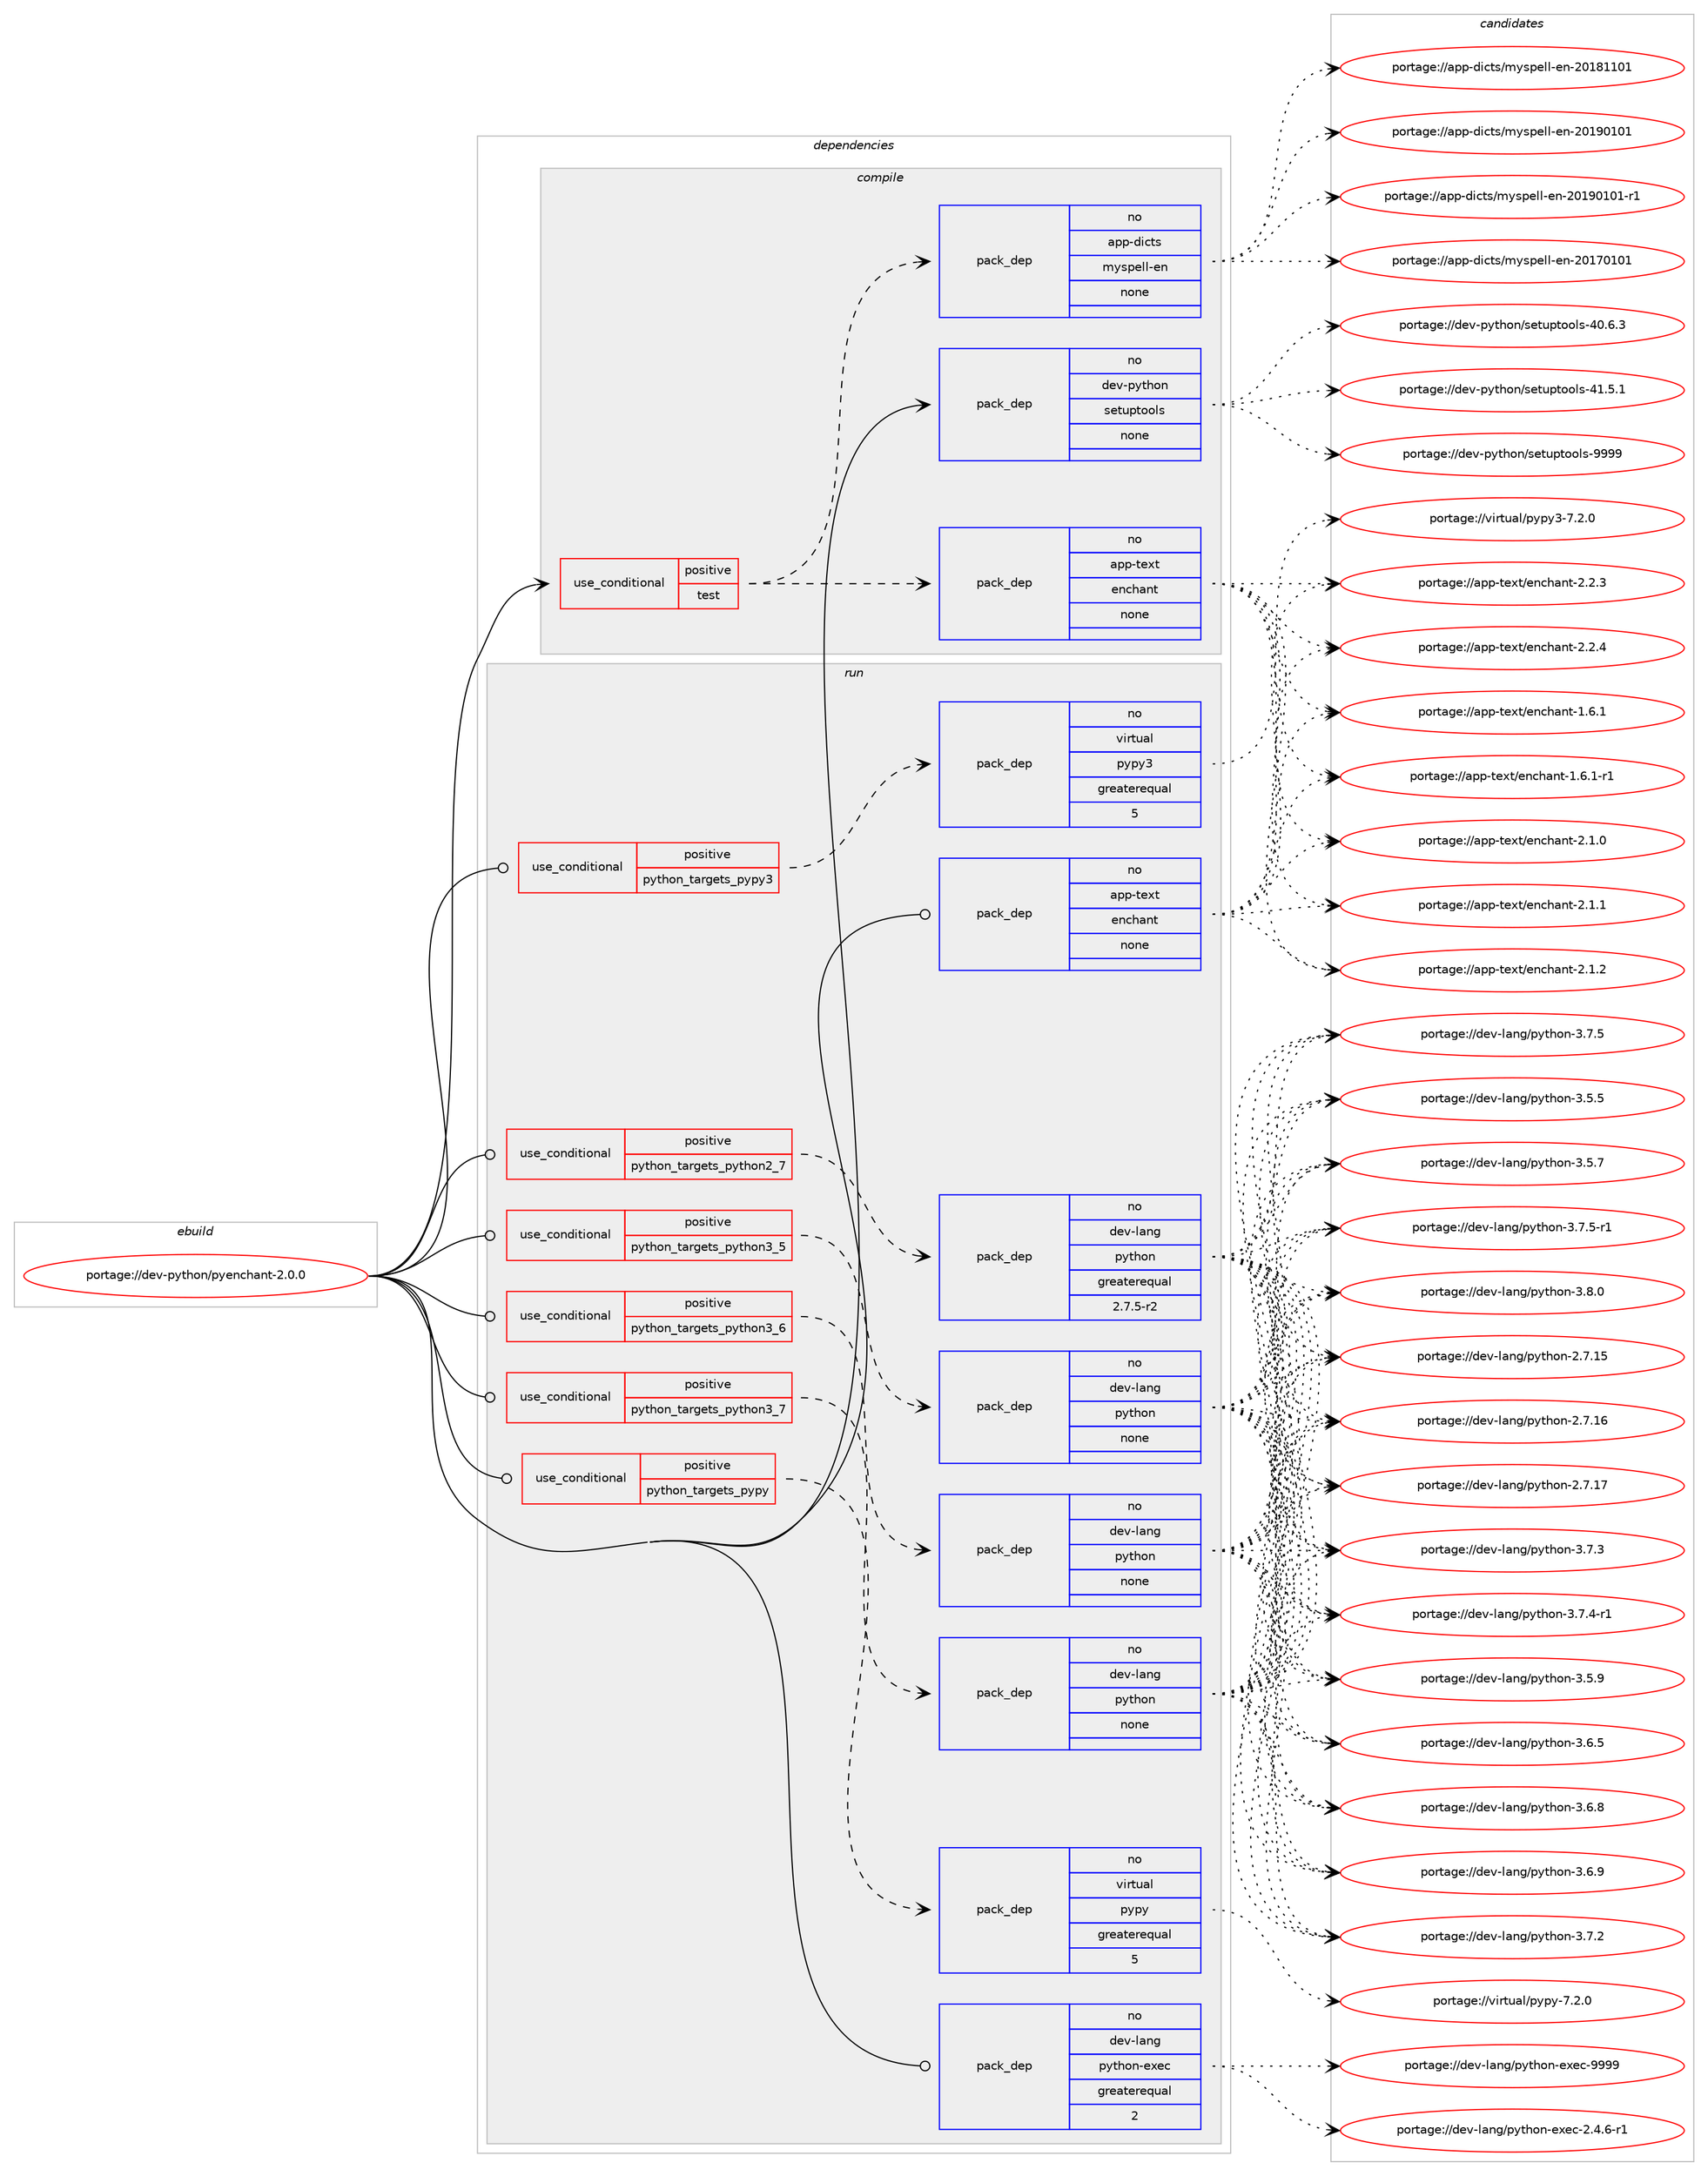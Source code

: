 digraph prolog {

# *************
# Graph options
# *************

newrank=true;
concentrate=true;
compound=true;
graph [rankdir=LR,fontname=Helvetica,fontsize=10,ranksep=1.5];#, ranksep=2.5, nodesep=0.2];
edge  [arrowhead=vee];
node  [fontname=Helvetica,fontsize=10];

# **********
# The ebuild
# **********

subgraph cluster_leftcol {
color=gray;
rank=same;
label=<<i>ebuild</i>>;
id [label="portage://dev-python/pyenchant-2.0.0", color=red, width=4, href="../dev-python/pyenchant-2.0.0.svg"];
}

# ****************
# The dependencies
# ****************

subgraph cluster_midcol {
color=gray;
label=<<i>dependencies</i>>;
subgraph cluster_compile {
fillcolor="#eeeeee";
style=filled;
label=<<i>compile</i>>;
subgraph cond35151 {
dependency160781 [label=<<TABLE BORDER="0" CELLBORDER="1" CELLSPACING="0" CELLPADDING="4"><TR><TD ROWSPAN="3" CELLPADDING="10">use_conditional</TD></TR><TR><TD>positive</TD></TR><TR><TD>test</TD></TR></TABLE>>, shape=none, color=red];
subgraph pack122255 {
dependency160782 [label=<<TABLE BORDER="0" CELLBORDER="1" CELLSPACING="0" CELLPADDING="4" WIDTH="220"><TR><TD ROWSPAN="6" CELLPADDING="30">pack_dep</TD></TR><TR><TD WIDTH="110">no</TD></TR><TR><TD>app-text</TD></TR><TR><TD>enchant</TD></TR><TR><TD>none</TD></TR><TR><TD></TD></TR></TABLE>>, shape=none, color=blue];
}
dependency160781:e -> dependency160782:w [weight=20,style="dashed",arrowhead="vee"];
subgraph pack122256 {
dependency160783 [label=<<TABLE BORDER="0" CELLBORDER="1" CELLSPACING="0" CELLPADDING="4" WIDTH="220"><TR><TD ROWSPAN="6" CELLPADDING="30">pack_dep</TD></TR><TR><TD WIDTH="110">no</TD></TR><TR><TD>app-dicts</TD></TR><TR><TD>myspell-en</TD></TR><TR><TD>none</TD></TR><TR><TD></TD></TR></TABLE>>, shape=none, color=blue];
}
dependency160781:e -> dependency160783:w [weight=20,style="dashed",arrowhead="vee"];
}
id:e -> dependency160781:w [weight=20,style="solid",arrowhead="vee"];
subgraph pack122257 {
dependency160784 [label=<<TABLE BORDER="0" CELLBORDER="1" CELLSPACING="0" CELLPADDING="4" WIDTH="220"><TR><TD ROWSPAN="6" CELLPADDING="30">pack_dep</TD></TR><TR><TD WIDTH="110">no</TD></TR><TR><TD>dev-python</TD></TR><TR><TD>setuptools</TD></TR><TR><TD>none</TD></TR><TR><TD></TD></TR></TABLE>>, shape=none, color=blue];
}
id:e -> dependency160784:w [weight=20,style="solid",arrowhead="vee"];
}
subgraph cluster_compileandrun {
fillcolor="#eeeeee";
style=filled;
label=<<i>compile and run</i>>;
}
subgraph cluster_run {
fillcolor="#eeeeee";
style=filled;
label=<<i>run</i>>;
subgraph cond35152 {
dependency160785 [label=<<TABLE BORDER="0" CELLBORDER="1" CELLSPACING="0" CELLPADDING="4"><TR><TD ROWSPAN="3" CELLPADDING="10">use_conditional</TD></TR><TR><TD>positive</TD></TR><TR><TD>python_targets_pypy</TD></TR></TABLE>>, shape=none, color=red];
subgraph pack122258 {
dependency160786 [label=<<TABLE BORDER="0" CELLBORDER="1" CELLSPACING="0" CELLPADDING="4" WIDTH="220"><TR><TD ROWSPAN="6" CELLPADDING="30">pack_dep</TD></TR><TR><TD WIDTH="110">no</TD></TR><TR><TD>virtual</TD></TR><TR><TD>pypy</TD></TR><TR><TD>greaterequal</TD></TR><TR><TD>5</TD></TR></TABLE>>, shape=none, color=blue];
}
dependency160785:e -> dependency160786:w [weight=20,style="dashed",arrowhead="vee"];
}
id:e -> dependency160785:w [weight=20,style="solid",arrowhead="odot"];
subgraph cond35153 {
dependency160787 [label=<<TABLE BORDER="0" CELLBORDER="1" CELLSPACING="0" CELLPADDING="4"><TR><TD ROWSPAN="3" CELLPADDING="10">use_conditional</TD></TR><TR><TD>positive</TD></TR><TR><TD>python_targets_pypy3</TD></TR></TABLE>>, shape=none, color=red];
subgraph pack122259 {
dependency160788 [label=<<TABLE BORDER="0" CELLBORDER="1" CELLSPACING="0" CELLPADDING="4" WIDTH="220"><TR><TD ROWSPAN="6" CELLPADDING="30">pack_dep</TD></TR><TR><TD WIDTH="110">no</TD></TR><TR><TD>virtual</TD></TR><TR><TD>pypy3</TD></TR><TR><TD>greaterequal</TD></TR><TR><TD>5</TD></TR></TABLE>>, shape=none, color=blue];
}
dependency160787:e -> dependency160788:w [weight=20,style="dashed",arrowhead="vee"];
}
id:e -> dependency160787:w [weight=20,style="solid",arrowhead="odot"];
subgraph cond35154 {
dependency160789 [label=<<TABLE BORDER="0" CELLBORDER="1" CELLSPACING="0" CELLPADDING="4"><TR><TD ROWSPAN="3" CELLPADDING="10">use_conditional</TD></TR><TR><TD>positive</TD></TR><TR><TD>python_targets_python2_7</TD></TR></TABLE>>, shape=none, color=red];
subgraph pack122260 {
dependency160790 [label=<<TABLE BORDER="0" CELLBORDER="1" CELLSPACING="0" CELLPADDING="4" WIDTH="220"><TR><TD ROWSPAN="6" CELLPADDING="30">pack_dep</TD></TR><TR><TD WIDTH="110">no</TD></TR><TR><TD>dev-lang</TD></TR><TR><TD>python</TD></TR><TR><TD>greaterequal</TD></TR><TR><TD>2.7.5-r2</TD></TR></TABLE>>, shape=none, color=blue];
}
dependency160789:e -> dependency160790:w [weight=20,style="dashed",arrowhead="vee"];
}
id:e -> dependency160789:w [weight=20,style="solid",arrowhead="odot"];
subgraph cond35155 {
dependency160791 [label=<<TABLE BORDER="0" CELLBORDER="1" CELLSPACING="0" CELLPADDING="4"><TR><TD ROWSPAN="3" CELLPADDING="10">use_conditional</TD></TR><TR><TD>positive</TD></TR><TR><TD>python_targets_python3_5</TD></TR></TABLE>>, shape=none, color=red];
subgraph pack122261 {
dependency160792 [label=<<TABLE BORDER="0" CELLBORDER="1" CELLSPACING="0" CELLPADDING="4" WIDTH="220"><TR><TD ROWSPAN="6" CELLPADDING="30">pack_dep</TD></TR><TR><TD WIDTH="110">no</TD></TR><TR><TD>dev-lang</TD></TR><TR><TD>python</TD></TR><TR><TD>none</TD></TR><TR><TD></TD></TR></TABLE>>, shape=none, color=blue];
}
dependency160791:e -> dependency160792:w [weight=20,style="dashed",arrowhead="vee"];
}
id:e -> dependency160791:w [weight=20,style="solid",arrowhead="odot"];
subgraph cond35156 {
dependency160793 [label=<<TABLE BORDER="0" CELLBORDER="1" CELLSPACING="0" CELLPADDING="4"><TR><TD ROWSPAN="3" CELLPADDING="10">use_conditional</TD></TR><TR><TD>positive</TD></TR><TR><TD>python_targets_python3_6</TD></TR></TABLE>>, shape=none, color=red];
subgraph pack122262 {
dependency160794 [label=<<TABLE BORDER="0" CELLBORDER="1" CELLSPACING="0" CELLPADDING="4" WIDTH="220"><TR><TD ROWSPAN="6" CELLPADDING="30">pack_dep</TD></TR><TR><TD WIDTH="110">no</TD></TR><TR><TD>dev-lang</TD></TR><TR><TD>python</TD></TR><TR><TD>none</TD></TR><TR><TD></TD></TR></TABLE>>, shape=none, color=blue];
}
dependency160793:e -> dependency160794:w [weight=20,style="dashed",arrowhead="vee"];
}
id:e -> dependency160793:w [weight=20,style="solid",arrowhead="odot"];
subgraph cond35157 {
dependency160795 [label=<<TABLE BORDER="0" CELLBORDER="1" CELLSPACING="0" CELLPADDING="4"><TR><TD ROWSPAN="3" CELLPADDING="10">use_conditional</TD></TR><TR><TD>positive</TD></TR><TR><TD>python_targets_python3_7</TD></TR></TABLE>>, shape=none, color=red];
subgraph pack122263 {
dependency160796 [label=<<TABLE BORDER="0" CELLBORDER="1" CELLSPACING="0" CELLPADDING="4" WIDTH="220"><TR><TD ROWSPAN="6" CELLPADDING="30">pack_dep</TD></TR><TR><TD WIDTH="110">no</TD></TR><TR><TD>dev-lang</TD></TR><TR><TD>python</TD></TR><TR><TD>none</TD></TR><TR><TD></TD></TR></TABLE>>, shape=none, color=blue];
}
dependency160795:e -> dependency160796:w [weight=20,style="dashed",arrowhead="vee"];
}
id:e -> dependency160795:w [weight=20,style="solid",arrowhead="odot"];
subgraph pack122264 {
dependency160797 [label=<<TABLE BORDER="0" CELLBORDER="1" CELLSPACING="0" CELLPADDING="4" WIDTH="220"><TR><TD ROWSPAN="6" CELLPADDING="30">pack_dep</TD></TR><TR><TD WIDTH="110">no</TD></TR><TR><TD>app-text</TD></TR><TR><TD>enchant</TD></TR><TR><TD>none</TD></TR><TR><TD></TD></TR></TABLE>>, shape=none, color=blue];
}
id:e -> dependency160797:w [weight=20,style="solid",arrowhead="odot"];
subgraph pack122265 {
dependency160798 [label=<<TABLE BORDER="0" CELLBORDER="1" CELLSPACING="0" CELLPADDING="4" WIDTH="220"><TR><TD ROWSPAN="6" CELLPADDING="30">pack_dep</TD></TR><TR><TD WIDTH="110">no</TD></TR><TR><TD>dev-lang</TD></TR><TR><TD>python-exec</TD></TR><TR><TD>greaterequal</TD></TR><TR><TD>2</TD></TR></TABLE>>, shape=none, color=blue];
}
id:e -> dependency160798:w [weight=20,style="solid",arrowhead="odot"];
}
}

# **************
# The candidates
# **************

subgraph cluster_choices {
rank=same;
color=gray;
label=<<i>candidates</i>>;

subgraph choice122255 {
color=black;
nodesep=1;
choiceportage9711211245116101120116471011109910497110116454946544649 [label="portage://app-text/enchant-1.6.1", color=red, width=4,href="../app-text/enchant-1.6.1.svg"];
choiceportage97112112451161011201164710111099104971101164549465446494511449 [label="portage://app-text/enchant-1.6.1-r1", color=red, width=4,href="../app-text/enchant-1.6.1-r1.svg"];
choiceportage9711211245116101120116471011109910497110116455046494648 [label="portage://app-text/enchant-2.1.0", color=red, width=4,href="../app-text/enchant-2.1.0.svg"];
choiceportage9711211245116101120116471011109910497110116455046494649 [label="portage://app-text/enchant-2.1.1", color=red, width=4,href="../app-text/enchant-2.1.1.svg"];
choiceportage9711211245116101120116471011109910497110116455046494650 [label="portage://app-text/enchant-2.1.2", color=red, width=4,href="../app-text/enchant-2.1.2.svg"];
choiceportage9711211245116101120116471011109910497110116455046504651 [label="portage://app-text/enchant-2.2.3", color=red, width=4,href="../app-text/enchant-2.2.3.svg"];
choiceportage9711211245116101120116471011109910497110116455046504652 [label="portage://app-text/enchant-2.2.4", color=red, width=4,href="../app-text/enchant-2.2.4.svg"];
dependency160782:e -> choiceportage9711211245116101120116471011109910497110116454946544649:w [style=dotted,weight="100"];
dependency160782:e -> choiceportage97112112451161011201164710111099104971101164549465446494511449:w [style=dotted,weight="100"];
dependency160782:e -> choiceportage9711211245116101120116471011109910497110116455046494648:w [style=dotted,weight="100"];
dependency160782:e -> choiceportage9711211245116101120116471011109910497110116455046494649:w [style=dotted,weight="100"];
dependency160782:e -> choiceportage9711211245116101120116471011109910497110116455046494650:w [style=dotted,weight="100"];
dependency160782:e -> choiceportage9711211245116101120116471011109910497110116455046504651:w [style=dotted,weight="100"];
dependency160782:e -> choiceportage9711211245116101120116471011109910497110116455046504652:w [style=dotted,weight="100"];
}
subgraph choice122256 {
color=black;
nodesep=1;
choiceportage9711211245100105991161154710912111511210110810845101110455048495548494849 [label="portage://app-dicts/myspell-en-20170101", color=red, width=4,href="../app-dicts/myspell-en-20170101.svg"];
choiceportage9711211245100105991161154710912111511210110810845101110455048495649494849 [label="portage://app-dicts/myspell-en-20181101", color=red, width=4,href="../app-dicts/myspell-en-20181101.svg"];
choiceportage9711211245100105991161154710912111511210110810845101110455048495748494849 [label="portage://app-dicts/myspell-en-20190101", color=red, width=4,href="../app-dicts/myspell-en-20190101.svg"];
choiceportage97112112451001059911611547109121115112101108108451011104550484957484948494511449 [label="portage://app-dicts/myspell-en-20190101-r1", color=red, width=4,href="../app-dicts/myspell-en-20190101-r1.svg"];
dependency160783:e -> choiceportage9711211245100105991161154710912111511210110810845101110455048495548494849:w [style=dotted,weight="100"];
dependency160783:e -> choiceportage9711211245100105991161154710912111511210110810845101110455048495649494849:w [style=dotted,weight="100"];
dependency160783:e -> choiceportage9711211245100105991161154710912111511210110810845101110455048495748494849:w [style=dotted,weight="100"];
dependency160783:e -> choiceportage97112112451001059911611547109121115112101108108451011104550484957484948494511449:w [style=dotted,weight="100"];
}
subgraph choice122257 {
color=black;
nodesep=1;
choiceportage100101118451121211161041111104711510111611711211611111110811545524846544651 [label="portage://dev-python/setuptools-40.6.3", color=red, width=4,href="../dev-python/setuptools-40.6.3.svg"];
choiceportage100101118451121211161041111104711510111611711211611111110811545524946534649 [label="portage://dev-python/setuptools-41.5.1", color=red, width=4,href="../dev-python/setuptools-41.5.1.svg"];
choiceportage10010111845112121116104111110471151011161171121161111111081154557575757 [label="portage://dev-python/setuptools-9999", color=red, width=4,href="../dev-python/setuptools-9999.svg"];
dependency160784:e -> choiceportage100101118451121211161041111104711510111611711211611111110811545524846544651:w [style=dotted,weight="100"];
dependency160784:e -> choiceportage100101118451121211161041111104711510111611711211611111110811545524946534649:w [style=dotted,weight="100"];
dependency160784:e -> choiceportage10010111845112121116104111110471151011161171121161111111081154557575757:w [style=dotted,weight="100"];
}
subgraph choice122258 {
color=black;
nodesep=1;
choiceportage1181051141161179710847112121112121455546504648 [label="portage://virtual/pypy-7.2.0", color=red, width=4,href="../virtual/pypy-7.2.0.svg"];
dependency160786:e -> choiceportage1181051141161179710847112121112121455546504648:w [style=dotted,weight="100"];
}
subgraph choice122259 {
color=black;
nodesep=1;
choiceportage118105114116117971084711212111212151455546504648 [label="portage://virtual/pypy3-7.2.0", color=red, width=4,href="../virtual/pypy3-7.2.0.svg"];
dependency160788:e -> choiceportage118105114116117971084711212111212151455546504648:w [style=dotted,weight="100"];
}
subgraph choice122260 {
color=black;
nodesep=1;
choiceportage10010111845108971101034711212111610411111045504655464953 [label="portage://dev-lang/python-2.7.15", color=red, width=4,href="../dev-lang/python-2.7.15.svg"];
choiceportage10010111845108971101034711212111610411111045504655464954 [label="portage://dev-lang/python-2.7.16", color=red, width=4,href="../dev-lang/python-2.7.16.svg"];
choiceportage10010111845108971101034711212111610411111045504655464955 [label="portage://dev-lang/python-2.7.17", color=red, width=4,href="../dev-lang/python-2.7.17.svg"];
choiceportage100101118451089711010347112121116104111110455146534653 [label="portage://dev-lang/python-3.5.5", color=red, width=4,href="../dev-lang/python-3.5.5.svg"];
choiceportage100101118451089711010347112121116104111110455146534655 [label="portage://dev-lang/python-3.5.7", color=red, width=4,href="../dev-lang/python-3.5.7.svg"];
choiceportage100101118451089711010347112121116104111110455146534657 [label="portage://dev-lang/python-3.5.9", color=red, width=4,href="../dev-lang/python-3.5.9.svg"];
choiceportage100101118451089711010347112121116104111110455146544653 [label="portage://dev-lang/python-3.6.5", color=red, width=4,href="../dev-lang/python-3.6.5.svg"];
choiceportage100101118451089711010347112121116104111110455146544656 [label="portage://dev-lang/python-3.6.8", color=red, width=4,href="../dev-lang/python-3.6.8.svg"];
choiceportage100101118451089711010347112121116104111110455146544657 [label="portage://dev-lang/python-3.6.9", color=red, width=4,href="../dev-lang/python-3.6.9.svg"];
choiceportage100101118451089711010347112121116104111110455146554650 [label="portage://dev-lang/python-3.7.2", color=red, width=4,href="../dev-lang/python-3.7.2.svg"];
choiceportage100101118451089711010347112121116104111110455146554651 [label="portage://dev-lang/python-3.7.3", color=red, width=4,href="../dev-lang/python-3.7.3.svg"];
choiceportage1001011184510897110103471121211161041111104551465546524511449 [label="portage://dev-lang/python-3.7.4-r1", color=red, width=4,href="../dev-lang/python-3.7.4-r1.svg"];
choiceportage100101118451089711010347112121116104111110455146554653 [label="portage://dev-lang/python-3.7.5", color=red, width=4,href="../dev-lang/python-3.7.5.svg"];
choiceportage1001011184510897110103471121211161041111104551465546534511449 [label="portage://dev-lang/python-3.7.5-r1", color=red, width=4,href="../dev-lang/python-3.7.5-r1.svg"];
choiceportage100101118451089711010347112121116104111110455146564648 [label="portage://dev-lang/python-3.8.0", color=red, width=4,href="../dev-lang/python-3.8.0.svg"];
dependency160790:e -> choiceportage10010111845108971101034711212111610411111045504655464953:w [style=dotted,weight="100"];
dependency160790:e -> choiceportage10010111845108971101034711212111610411111045504655464954:w [style=dotted,weight="100"];
dependency160790:e -> choiceportage10010111845108971101034711212111610411111045504655464955:w [style=dotted,weight="100"];
dependency160790:e -> choiceportage100101118451089711010347112121116104111110455146534653:w [style=dotted,weight="100"];
dependency160790:e -> choiceportage100101118451089711010347112121116104111110455146534655:w [style=dotted,weight="100"];
dependency160790:e -> choiceportage100101118451089711010347112121116104111110455146534657:w [style=dotted,weight="100"];
dependency160790:e -> choiceportage100101118451089711010347112121116104111110455146544653:w [style=dotted,weight="100"];
dependency160790:e -> choiceportage100101118451089711010347112121116104111110455146544656:w [style=dotted,weight="100"];
dependency160790:e -> choiceportage100101118451089711010347112121116104111110455146544657:w [style=dotted,weight="100"];
dependency160790:e -> choiceportage100101118451089711010347112121116104111110455146554650:w [style=dotted,weight="100"];
dependency160790:e -> choiceportage100101118451089711010347112121116104111110455146554651:w [style=dotted,weight="100"];
dependency160790:e -> choiceportage1001011184510897110103471121211161041111104551465546524511449:w [style=dotted,weight="100"];
dependency160790:e -> choiceportage100101118451089711010347112121116104111110455146554653:w [style=dotted,weight="100"];
dependency160790:e -> choiceportage1001011184510897110103471121211161041111104551465546534511449:w [style=dotted,weight="100"];
dependency160790:e -> choiceportage100101118451089711010347112121116104111110455146564648:w [style=dotted,weight="100"];
}
subgraph choice122261 {
color=black;
nodesep=1;
choiceportage10010111845108971101034711212111610411111045504655464953 [label="portage://dev-lang/python-2.7.15", color=red, width=4,href="../dev-lang/python-2.7.15.svg"];
choiceportage10010111845108971101034711212111610411111045504655464954 [label="portage://dev-lang/python-2.7.16", color=red, width=4,href="../dev-lang/python-2.7.16.svg"];
choiceportage10010111845108971101034711212111610411111045504655464955 [label="portage://dev-lang/python-2.7.17", color=red, width=4,href="../dev-lang/python-2.7.17.svg"];
choiceportage100101118451089711010347112121116104111110455146534653 [label="portage://dev-lang/python-3.5.5", color=red, width=4,href="../dev-lang/python-3.5.5.svg"];
choiceportage100101118451089711010347112121116104111110455146534655 [label="portage://dev-lang/python-3.5.7", color=red, width=4,href="../dev-lang/python-3.5.7.svg"];
choiceportage100101118451089711010347112121116104111110455146534657 [label="portage://dev-lang/python-3.5.9", color=red, width=4,href="../dev-lang/python-3.5.9.svg"];
choiceportage100101118451089711010347112121116104111110455146544653 [label="portage://dev-lang/python-3.6.5", color=red, width=4,href="../dev-lang/python-3.6.5.svg"];
choiceportage100101118451089711010347112121116104111110455146544656 [label="portage://dev-lang/python-3.6.8", color=red, width=4,href="../dev-lang/python-3.6.8.svg"];
choiceportage100101118451089711010347112121116104111110455146544657 [label="portage://dev-lang/python-3.6.9", color=red, width=4,href="../dev-lang/python-3.6.9.svg"];
choiceportage100101118451089711010347112121116104111110455146554650 [label="portage://dev-lang/python-3.7.2", color=red, width=4,href="../dev-lang/python-3.7.2.svg"];
choiceportage100101118451089711010347112121116104111110455146554651 [label="portage://dev-lang/python-3.7.3", color=red, width=4,href="../dev-lang/python-3.7.3.svg"];
choiceportage1001011184510897110103471121211161041111104551465546524511449 [label="portage://dev-lang/python-3.7.4-r1", color=red, width=4,href="../dev-lang/python-3.7.4-r1.svg"];
choiceportage100101118451089711010347112121116104111110455146554653 [label="portage://dev-lang/python-3.7.5", color=red, width=4,href="../dev-lang/python-3.7.5.svg"];
choiceportage1001011184510897110103471121211161041111104551465546534511449 [label="portage://dev-lang/python-3.7.5-r1", color=red, width=4,href="../dev-lang/python-3.7.5-r1.svg"];
choiceportage100101118451089711010347112121116104111110455146564648 [label="portage://dev-lang/python-3.8.0", color=red, width=4,href="../dev-lang/python-3.8.0.svg"];
dependency160792:e -> choiceportage10010111845108971101034711212111610411111045504655464953:w [style=dotted,weight="100"];
dependency160792:e -> choiceportage10010111845108971101034711212111610411111045504655464954:w [style=dotted,weight="100"];
dependency160792:e -> choiceportage10010111845108971101034711212111610411111045504655464955:w [style=dotted,weight="100"];
dependency160792:e -> choiceportage100101118451089711010347112121116104111110455146534653:w [style=dotted,weight="100"];
dependency160792:e -> choiceportage100101118451089711010347112121116104111110455146534655:w [style=dotted,weight="100"];
dependency160792:e -> choiceportage100101118451089711010347112121116104111110455146534657:w [style=dotted,weight="100"];
dependency160792:e -> choiceportage100101118451089711010347112121116104111110455146544653:w [style=dotted,weight="100"];
dependency160792:e -> choiceportage100101118451089711010347112121116104111110455146544656:w [style=dotted,weight="100"];
dependency160792:e -> choiceportage100101118451089711010347112121116104111110455146544657:w [style=dotted,weight="100"];
dependency160792:e -> choiceportage100101118451089711010347112121116104111110455146554650:w [style=dotted,weight="100"];
dependency160792:e -> choiceportage100101118451089711010347112121116104111110455146554651:w [style=dotted,weight="100"];
dependency160792:e -> choiceportage1001011184510897110103471121211161041111104551465546524511449:w [style=dotted,weight="100"];
dependency160792:e -> choiceportage100101118451089711010347112121116104111110455146554653:w [style=dotted,weight="100"];
dependency160792:e -> choiceportage1001011184510897110103471121211161041111104551465546534511449:w [style=dotted,weight="100"];
dependency160792:e -> choiceportage100101118451089711010347112121116104111110455146564648:w [style=dotted,weight="100"];
}
subgraph choice122262 {
color=black;
nodesep=1;
choiceportage10010111845108971101034711212111610411111045504655464953 [label="portage://dev-lang/python-2.7.15", color=red, width=4,href="../dev-lang/python-2.7.15.svg"];
choiceportage10010111845108971101034711212111610411111045504655464954 [label="portage://dev-lang/python-2.7.16", color=red, width=4,href="../dev-lang/python-2.7.16.svg"];
choiceportage10010111845108971101034711212111610411111045504655464955 [label="portage://dev-lang/python-2.7.17", color=red, width=4,href="../dev-lang/python-2.7.17.svg"];
choiceportage100101118451089711010347112121116104111110455146534653 [label="portage://dev-lang/python-3.5.5", color=red, width=4,href="../dev-lang/python-3.5.5.svg"];
choiceportage100101118451089711010347112121116104111110455146534655 [label="portage://dev-lang/python-3.5.7", color=red, width=4,href="../dev-lang/python-3.5.7.svg"];
choiceportage100101118451089711010347112121116104111110455146534657 [label="portage://dev-lang/python-3.5.9", color=red, width=4,href="../dev-lang/python-3.5.9.svg"];
choiceportage100101118451089711010347112121116104111110455146544653 [label="portage://dev-lang/python-3.6.5", color=red, width=4,href="../dev-lang/python-3.6.5.svg"];
choiceportage100101118451089711010347112121116104111110455146544656 [label="portage://dev-lang/python-3.6.8", color=red, width=4,href="../dev-lang/python-3.6.8.svg"];
choiceportage100101118451089711010347112121116104111110455146544657 [label="portage://dev-lang/python-3.6.9", color=red, width=4,href="../dev-lang/python-3.6.9.svg"];
choiceportage100101118451089711010347112121116104111110455146554650 [label="portage://dev-lang/python-3.7.2", color=red, width=4,href="../dev-lang/python-3.7.2.svg"];
choiceportage100101118451089711010347112121116104111110455146554651 [label="portage://dev-lang/python-3.7.3", color=red, width=4,href="../dev-lang/python-3.7.3.svg"];
choiceportage1001011184510897110103471121211161041111104551465546524511449 [label="portage://dev-lang/python-3.7.4-r1", color=red, width=4,href="../dev-lang/python-3.7.4-r1.svg"];
choiceportage100101118451089711010347112121116104111110455146554653 [label="portage://dev-lang/python-3.7.5", color=red, width=4,href="../dev-lang/python-3.7.5.svg"];
choiceportage1001011184510897110103471121211161041111104551465546534511449 [label="portage://dev-lang/python-3.7.5-r1", color=red, width=4,href="../dev-lang/python-3.7.5-r1.svg"];
choiceportage100101118451089711010347112121116104111110455146564648 [label="portage://dev-lang/python-3.8.0", color=red, width=4,href="../dev-lang/python-3.8.0.svg"];
dependency160794:e -> choiceportage10010111845108971101034711212111610411111045504655464953:w [style=dotted,weight="100"];
dependency160794:e -> choiceportage10010111845108971101034711212111610411111045504655464954:w [style=dotted,weight="100"];
dependency160794:e -> choiceportage10010111845108971101034711212111610411111045504655464955:w [style=dotted,weight="100"];
dependency160794:e -> choiceportage100101118451089711010347112121116104111110455146534653:w [style=dotted,weight="100"];
dependency160794:e -> choiceportage100101118451089711010347112121116104111110455146534655:w [style=dotted,weight="100"];
dependency160794:e -> choiceportage100101118451089711010347112121116104111110455146534657:w [style=dotted,weight="100"];
dependency160794:e -> choiceportage100101118451089711010347112121116104111110455146544653:w [style=dotted,weight="100"];
dependency160794:e -> choiceportage100101118451089711010347112121116104111110455146544656:w [style=dotted,weight="100"];
dependency160794:e -> choiceportage100101118451089711010347112121116104111110455146544657:w [style=dotted,weight="100"];
dependency160794:e -> choiceportage100101118451089711010347112121116104111110455146554650:w [style=dotted,weight="100"];
dependency160794:e -> choiceportage100101118451089711010347112121116104111110455146554651:w [style=dotted,weight="100"];
dependency160794:e -> choiceportage1001011184510897110103471121211161041111104551465546524511449:w [style=dotted,weight="100"];
dependency160794:e -> choiceportage100101118451089711010347112121116104111110455146554653:w [style=dotted,weight="100"];
dependency160794:e -> choiceportage1001011184510897110103471121211161041111104551465546534511449:w [style=dotted,weight="100"];
dependency160794:e -> choiceportage100101118451089711010347112121116104111110455146564648:w [style=dotted,weight="100"];
}
subgraph choice122263 {
color=black;
nodesep=1;
choiceportage10010111845108971101034711212111610411111045504655464953 [label="portage://dev-lang/python-2.7.15", color=red, width=4,href="../dev-lang/python-2.7.15.svg"];
choiceportage10010111845108971101034711212111610411111045504655464954 [label="portage://dev-lang/python-2.7.16", color=red, width=4,href="../dev-lang/python-2.7.16.svg"];
choiceportage10010111845108971101034711212111610411111045504655464955 [label="portage://dev-lang/python-2.7.17", color=red, width=4,href="../dev-lang/python-2.7.17.svg"];
choiceportage100101118451089711010347112121116104111110455146534653 [label="portage://dev-lang/python-3.5.5", color=red, width=4,href="../dev-lang/python-3.5.5.svg"];
choiceportage100101118451089711010347112121116104111110455146534655 [label="portage://dev-lang/python-3.5.7", color=red, width=4,href="../dev-lang/python-3.5.7.svg"];
choiceportage100101118451089711010347112121116104111110455146534657 [label="portage://dev-lang/python-3.5.9", color=red, width=4,href="../dev-lang/python-3.5.9.svg"];
choiceportage100101118451089711010347112121116104111110455146544653 [label="portage://dev-lang/python-3.6.5", color=red, width=4,href="../dev-lang/python-3.6.5.svg"];
choiceportage100101118451089711010347112121116104111110455146544656 [label="portage://dev-lang/python-3.6.8", color=red, width=4,href="../dev-lang/python-3.6.8.svg"];
choiceportage100101118451089711010347112121116104111110455146544657 [label="portage://dev-lang/python-3.6.9", color=red, width=4,href="../dev-lang/python-3.6.9.svg"];
choiceportage100101118451089711010347112121116104111110455146554650 [label="portage://dev-lang/python-3.7.2", color=red, width=4,href="../dev-lang/python-3.7.2.svg"];
choiceportage100101118451089711010347112121116104111110455146554651 [label="portage://dev-lang/python-3.7.3", color=red, width=4,href="../dev-lang/python-3.7.3.svg"];
choiceportage1001011184510897110103471121211161041111104551465546524511449 [label="portage://dev-lang/python-3.7.4-r1", color=red, width=4,href="../dev-lang/python-3.7.4-r1.svg"];
choiceportage100101118451089711010347112121116104111110455146554653 [label="portage://dev-lang/python-3.7.5", color=red, width=4,href="../dev-lang/python-3.7.5.svg"];
choiceportage1001011184510897110103471121211161041111104551465546534511449 [label="portage://dev-lang/python-3.7.5-r1", color=red, width=4,href="../dev-lang/python-3.7.5-r1.svg"];
choiceportage100101118451089711010347112121116104111110455146564648 [label="portage://dev-lang/python-3.8.0", color=red, width=4,href="../dev-lang/python-3.8.0.svg"];
dependency160796:e -> choiceportage10010111845108971101034711212111610411111045504655464953:w [style=dotted,weight="100"];
dependency160796:e -> choiceportage10010111845108971101034711212111610411111045504655464954:w [style=dotted,weight="100"];
dependency160796:e -> choiceportage10010111845108971101034711212111610411111045504655464955:w [style=dotted,weight="100"];
dependency160796:e -> choiceportage100101118451089711010347112121116104111110455146534653:w [style=dotted,weight="100"];
dependency160796:e -> choiceportage100101118451089711010347112121116104111110455146534655:w [style=dotted,weight="100"];
dependency160796:e -> choiceportage100101118451089711010347112121116104111110455146534657:w [style=dotted,weight="100"];
dependency160796:e -> choiceportage100101118451089711010347112121116104111110455146544653:w [style=dotted,weight="100"];
dependency160796:e -> choiceportage100101118451089711010347112121116104111110455146544656:w [style=dotted,weight="100"];
dependency160796:e -> choiceportage100101118451089711010347112121116104111110455146544657:w [style=dotted,weight="100"];
dependency160796:e -> choiceportage100101118451089711010347112121116104111110455146554650:w [style=dotted,weight="100"];
dependency160796:e -> choiceportage100101118451089711010347112121116104111110455146554651:w [style=dotted,weight="100"];
dependency160796:e -> choiceportage1001011184510897110103471121211161041111104551465546524511449:w [style=dotted,weight="100"];
dependency160796:e -> choiceportage100101118451089711010347112121116104111110455146554653:w [style=dotted,weight="100"];
dependency160796:e -> choiceportage1001011184510897110103471121211161041111104551465546534511449:w [style=dotted,weight="100"];
dependency160796:e -> choiceportage100101118451089711010347112121116104111110455146564648:w [style=dotted,weight="100"];
}
subgraph choice122264 {
color=black;
nodesep=1;
choiceportage9711211245116101120116471011109910497110116454946544649 [label="portage://app-text/enchant-1.6.1", color=red, width=4,href="../app-text/enchant-1.6.1.svg"];
choiceportage97112112451161011201164710111099104971101164549465446494511449 [label="portage://app-text/enchant-1.6.1-r1", color=red, width=4,href="../app-text/enchant-1.6.1-r1.svg"];
choiceportage9711211245116101120116471011109910497110116455046494648 [label="portage://app-text/enchant-2.1.0", color=red, width=4,href="../app-text/enchant-2.1.0.svg"];
choiceportage9711211245116101120116471011109910497110116455046494649 [label="portage://app-text/enchant-2.1.1", color=red, width=4,href="../app-text/enchant-2.1.1.svg"];
choiceportage9711211245116101120116471011109910497110116455046494650 [label="portage://app-text/enchant-2.1.2", color=red, width=4,href="../app-text/enchant-2.1.2.svg"];
choiceportage9711211245116101120116471011109910497110116455046504651 [label="portage://app-text/enchant-2.2.3", color=red, width=4,href="../app-text/enchant-2.2.3.svg"];
choiceportage9711211245116101120116471011109910497110116455046504652 [label="portage://app-text/enchant-2.2.4", color=red, width=4,href="../app-text/enchant-2.2.4.svg"];
dependency160797:e -> choiceportage9711211245116101120116471011109910497110116454946544649:w [style=dotted,weight="100"];
dependency160797:e -> choiceportage97112112451161011201164710111099104971101164549465446494511449:w [style=dotted,weight="100"];
dependency160797:e -> choiceportage9711211245116101120116471011109910497110116455046494648:w [style=dotted,weight="100"];
dependency160797:e -> choiceportage9711211245116101120116471011109910497110116455046494649:w [style=dotted,weight="100"];
dependency160797:e -> choiceportage9711211245116101120116471011109910497110116455046494650:w [style=dotted,weight="100"];
dependency160797:e -> choiceportage9711211245116101120116471011109910497110116455046504651:w [style=dotted,weight="100"];
dependency160797:e -> choiceportage9711211245116101120116471011109910497110116455046504652:w [style=dotted,weight="100"];
}
subgraph choice122265 {
color=black;
nodesep=1;
choiceportage10010111845108971101034711212111610411111045101120101994550465246544511449 [label="portage://dev-lang/python-exec-2.4.6-r1", color=red, width=4,href="../dev-lang/python-exec-2.4.6-r1.svg"];
choiceportage10010111845108971101034711212111610411111045101120101994557575757 [label="portage://dev-lang/python-exec-9999", color=red, width=4,href="../dev-lang/python-exec-9999.svg"];
dependency160798:e -> choiceportage10010111845108971101034711212111610411111045101120101994550465246544511449:w [style=dotted,weight="100"];
dependency160798:e -> choiceportage10010111845108971101034711212111610411111045101120101994557575757:w [style=dotted,weight="100"];
}
}

}
